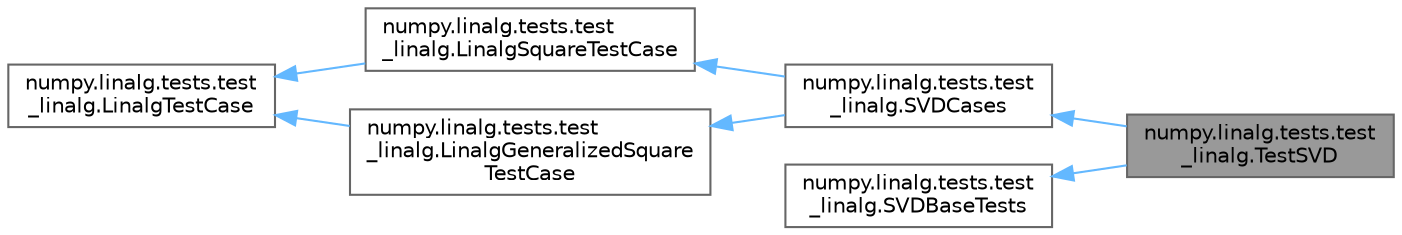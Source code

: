digraph "numpy.linalg.tests.test_linalg.TestSVD"
{
 // LATEX_PDF_SIZE
  bgcolor="transparent";
  edge [fontname=Helvetica,fontsize=10,labelfontname=Helvetica,labelfontsize=10];
  node [fontname=Helvetica,fontsize=10,shape=box,height=0.2,width=0.4];
  rankdir="LR";
  Node1 [id="Node000001",label="numpy.linalg.tests.test\l_linalg.TestSVD",height=0.2,width=0.4,color="gray40", fillcolor="grey60", style="filled", fontcolor="black",tooltip=" "];
  Node2 -> Node1 [id="edge7_Node000001_Node000002",dir="back",color="steelblue1",style="solid",tooltip=" "];
  Node2 [id="Node000002",label="numpy.linalg.tests.test\l_linalg.SVDCases",height=0.2,width=0.4,color="gray40", fillcolor="white", style="filled",URL="$classnumpy_1_1linalg_1_1tests_1_1test__linalg_1_1SVDCases.html",tooltip=" "];
  Node3 -> Node2 [id="edge8_Node000002_Node000003",dir="back",color="steelblue1",style="solid",tooltip=" "];
  Node3 [id="Node000003",label="numpy.linalg.tests.test\l_linalg.LinalgSquareTestCase",height=0.2,width=0.4,color="gray40", fillcolor="white", style="filled",URL="$classnumpy_1_1linalg_1_1tests_1_1test__linalg_1_1LinalgSquareTestCase.html",tooltip=" "];
  Node4 -> Node3 [id="edge9_Node000003_Node000004",dir="back",color="steelblue1",style="solid",tooltip=" "];
  Node4 [id="Node000004",label="numpy.linalg.tests.test\l_linalg.LinalgTestCase",height=0.2,width=0.4,color="gray40", fillcolor="white", style="filled",URL="$classnumpy_1_1linalg_1_1tests_1_1test__linalg_1_1LinalgTestCase.html",tooltip=" "];
  Node5 -> Node2 [id="edge10_Node000002_Node000005",dir="back",color="steelblue1",style="solid",tooltip=" "];
  Node5 [id="Node000005",label="numpy.linalg.tests.test\l_linalg.LinalgGeneralizedSquare\lTestCase",height=0.2,width=0.4,color="gray40", fillcolor="white", style="filled",URL="$classnumpy_1_1linalg_1_1tests_1_1test__linalg_1_1LinalgGeneralizedSquareTestCase.html",tooltip=" "];
  Node4 -> Node5 [id="edge11_Node000005_Node000004",dir="back",color="steelblue1",style="solid",tooltip=" "];
  Node6 -> Node1 [id="edge12_Node000001_Node000006",dir="back",color="steelblue1",style="solid",tooltip=" "];
  Node6 [id="Node000006",label="numpy.linalg.tests.test\l_linalg.SVDBaseTests",height=0.2,width=0.4,color="gray40", fillcolor="white", style="filled",URL="$classnumpy_1_1linalg_1_1tests_1_1test__linalg_1_1SVDBaseTests.html",tooltip=" "];
}
